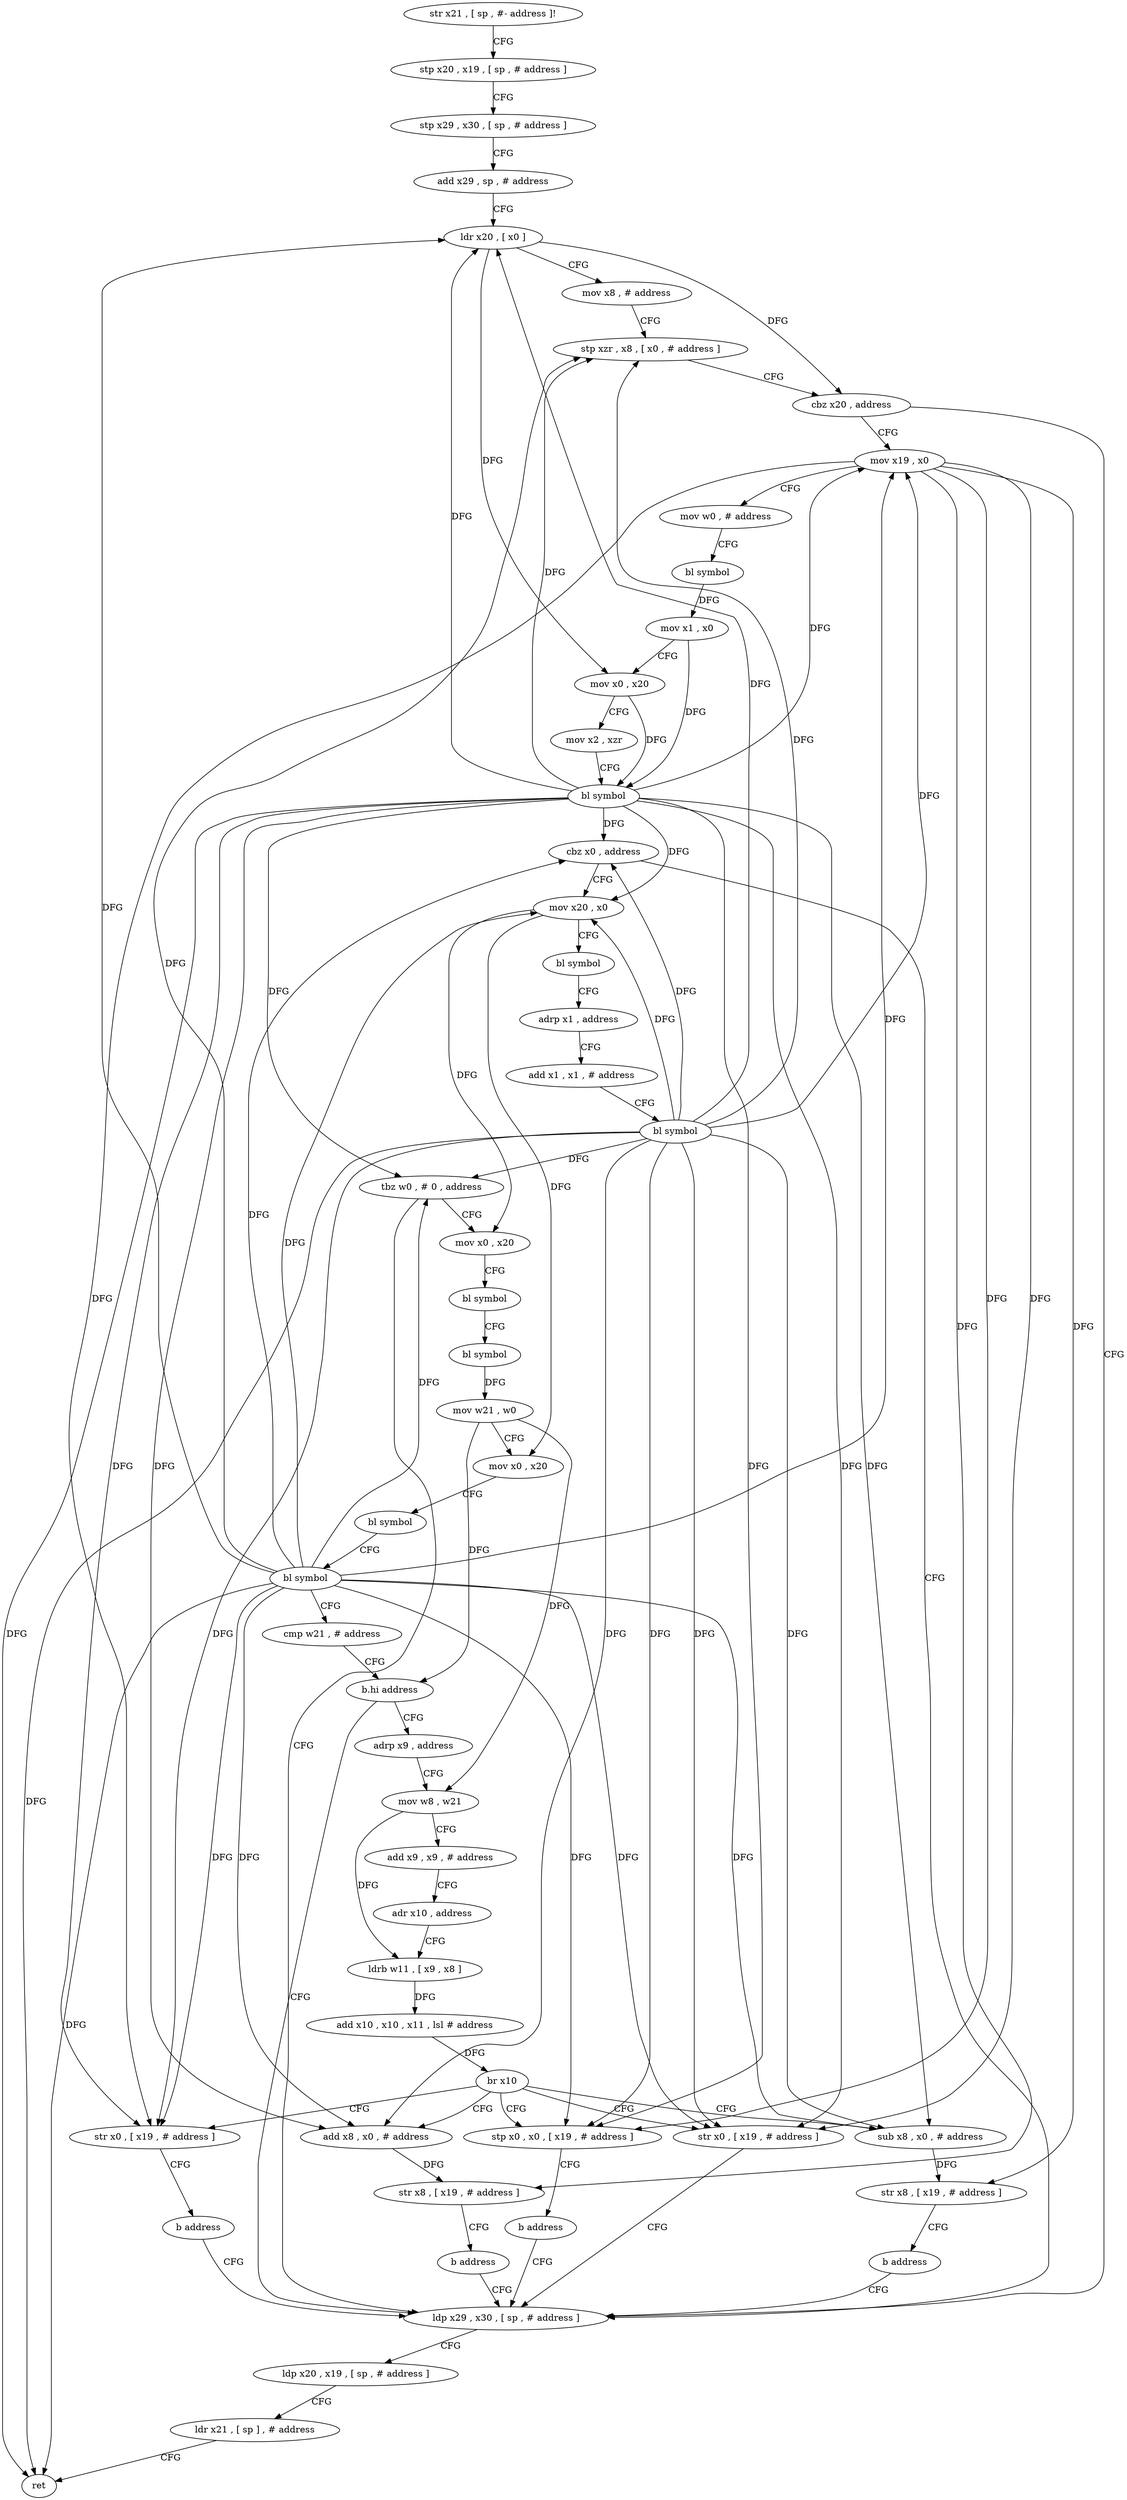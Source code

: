 digraph "func" {
"82384" [label = "str x21 , [ sp , #- address ]!" ]
"82388" [label = "stp x20 , x19 , [ sp , # address ]" ]
"82392" [label = "stp x29 , x30 , [ sp , # address ]" ]
"82396" [label = "add x29 , sp , # address" ]
"82400" [label = "ldr x20 , [ x0 ]" ]
"82404" [label = "mov x8 , # address" ]
"82408" [label = "stp xzr , x8 , [ x0 , # address ]" ]
"82412" [label = "cbz x20 , address" ]
"82580" [label = "ldp x29 , x30 , [ sp , # address ]" ]
"82416" [label = "mov x19 , x0" ]
"82584" [label = "ldp x20 , x19 , [ sp , # address ]" ]
"82588" [label = "ldr x21 , [ sp ] , # address" ]
"82592" [label = "ret" ]
"82420" [label = "mov w0 , # address" ]
"82424" [label = "bl symbol" ]
"82428" [label = "mov x1 , x0" ]
"82432" [label = "mov x0 , x20" ]
"82436" [label = "mov x2 , xzr" ]
"82440" [label = "bl symbol" ]
"82444" [label = "cbz x0 , address" ]
"82448" [label = "mov x20 , x0" ]
"82452" [label = "bl symbol" ]
"82456" [label = "adrp x1 , address" ]
"82460" [label = "add x1 , x1 , # address" ]
"82464" [label = "bl symbol" ]
"82468" [label = "tbz w0 , # 0 , address" ]
"82472" [label = "mov x0 , x20" ]
"82476" [label = "bl symbol" ]
"82480" [label = "bl symbol" ]
"82484" [label = "mov w21 , w0" ]
"82488" [label = "mov x0 , x20" ]
"82492" [label = "bl symbol" ]
"82496" [label = "bl symbol" ]
"82500" [label = "cmp w21 , # address" ]
"82504" [label = "b.hi address" ]
"82508" [label = "adrp x9 , address" ]
"82512" [label = "mov w8 , w21" ]
"82516" [label = "add x9 , x9 , # address" ]
"82520" [label = "adr x10 , address" ]
"82524" [label = "ldrb w11 , [ x9 , x8 ]" ]
"82528" [label = "add x10 , x10 , x11 , lsl # address" ]
"82532" [label = "br x10" ]
"82536" [label = "stp x0 , x0 , [ x19 , # address ]" ]
"82544" [label = "sub x8 , x0 , # address" ]
"82556" [label = "str x0 , [ x19 , # address ]" ]
"82564" [label = "add x8 , x0 , # address" ]
"82576" [label = "str x0 , [ x19 , # address ]" ]
"82540" [label = "b address" ]
"82548" [label = "str x8 , [ x19 , # address ]" ]
"82552" [label = "b address" ]
"82560" [label = "b address" ]
"82568" [label = "str x8 , [ x19 , # address ]" ]
"82572" [label = "b address" ]
"82384" -> "82388" [ label = "CFG" ]
"82388" -> "82392" [ label = "CFG" ]
"82392" -> "82396" [ label = "CFG" ]
"82396" -> "82400" [ label = "CFG" ]
"82400" -> "82404" [ label = "CFG" ]
"82400" -> "82412" [ label = "DFG" ]
"82400" -> "82432" [ label = "DFG" ]
"82404" -> "82408" [ label = "CFG" ]
"82408" -> "82412" [ label = "CFG" ]
"82412" -> "82580" [ label = "CFG" ]
"82412" -> "82416" [ label = "CFG" ]
"82580" -> "82584" [ label = "CFG" ]
"82416" -> "82420" [ label = "CFG" ]
"82416" -> "82536" [ label = "DFG" ]
"82416" -> "82548" [ label = "DFG" ]
"82416" -> "82556" [ label = "DFG" ]
"82416" -> "82568" [ label = "DFG" ]
"82416" -> "82576" [ label = "DFG" ]
"82584" -> "82588" [ label = "CFG" ]
"82588" -> "82592" [ label = "CFG" ]
"82420" -> "82424" [ label = "CFG" ]
"82424" -> "82428" [ label = "DFG" ]
"82428" -> "82432" [ label = "CFG" ]
"82428" -> "82440" [ label = "DFG" ]
"82432" -> "82436" [ label = "CFG" ]
"82432" -> "82440" [ label = "DFG" ]
"82436" -> "82440" [ label = "CFG" ]
"82440" -> "82444" [ label = "DFG" ]
"82440" -> "82400" [ label = "DFG" ]
"82440" -> "82408" [ label = "DFG" ]
"82440" -> "82416" [ label = "DFG" ]
"82440" -> "82592" [ label = "DFG" ]
"82440" -> "82448" [ label = "DFG" ]
"82440" -> "82468" [ label = "DFG" ]
"82440" -> "82536" [ label = "DFG" ]
"82440" -> "82544" [ label = "DFG" ]
"82440" -> "82556" [ label = "DFG" ]
"82440" -> "82564" [ label = "DFG" ]
"82440" -> "82576" [ label = "DFG" ]
"82444" -> "82580" [ label = "CFG" ]
"82444" -> "82448" [ label = "CFG" ]
"82448" -> "82452" [ label = "CFG" ]
"82448" -> "82472" [ label = "DFG" ]
"82448" -> "82488" [ label = "DFG" ]
"82452" -> "82456" [ label = "CFG" ]
"82456" -> "82460" [ label = "CFG" ]
"82460" -> "82464" [ label = "CFG" ]
"82464" -> "82468" [ label = "DFG" ]
"82464" -> "82400" [ label = "DFG" ]
"82464" -> "82408" [ label = "DFG" ]
"82464" -> "82416" [ label = "DFG" ]
"82464" -> "82444" [ label = "DFG" ]
"82464" -> "82448" [ label = "DFG" ]
"82464" -> "82592" [ label = "DFG" ]
"82464" -> "82536" [ label = "DFG" ]
"82464" -> "82544" [ label = "DFG" ]
"82464" -> "82556" [ label = "DFG" ]
"82464" -> "82564" [ label = "DFG" ]
"82464" -> "82576" [ label = "DFG" ]
"82468" -> "82580" [ label = "CFG" ]
"82468" -> "82472" [ label = "CFG" ]
"82472" -> "82476" [ label = "CFG" ]
"82476" -> "82480" [ label = "CFG" ]
"82480" -> "82484" [ label = "DFG" ]
"82484" -> "82488" [ label = "CFG" ]
"82484" -> "82504" [ label = "DFG" ]
"82484" -> "82512" [ label = "DFG" ]
"82488" -> "82492" [ label = "CFG" ]
"82492" -> "82496" [ label = "CFG" ]
"82496" -> "82500" [ label = "CFG" ]
"82496" -> "82400" [ label = "DFG" ]
"82496" -> "82408" [ label = "DFG" ]
"82496" -> "82416" [ label = "DFG" ]
"82496" -> "82444" [ label = "DFG" ]
"82496" -> "82448" [ label = "DFG" ]
"82496" -> "82468" [ label = "DFG" ]
"82496" -> "82592" [ label = "DFG" ]
"82496" -> "82536" [ label = "DFG" ]
"82496" -> "82544" [ label = "DFG" ]
"82496" -> "82556" [ label = "DFG" ]
"82496" -> "82564" [ label = "DFG" ]
"82496" -> "82576" [ label = "DFG" ]
"82500" -> "82504" [ label = "CFG" ]
"82504" -> "82580" [ label = "CFG" ]
"82504" -> "82508" [ label = "CFG" ]
"82508" -> "82512" [ label = "CFG" ]
"82512" -> "82516" [ label = "CFG" ]
"82512" -> "82524" [ label = "DFG" ]
"82516" -> "82520" [ label = "CFG" ]
"82520" -> "82524" [ label = "CFG" ]
"82524" -> "82528" [ label = "DFG" ]
"82528" -> "82532" [ label = "DFG" ]
"82532" -> "82536" [ label = "CFG" ]
"82532" -> "82544" [ label = "CFG" ]
"82532" -> "82556" [ label = "CFG" ]
"82532" -> "82564" [ label = "CFG" ]
"82532" -> "82576" [ label = "CFG" ]
"82536" -> "82540" [ label = "CFG" ]
"82544" -> "82548" [ label = "DFG" ]
"82556" -> "82560" [ label = "CFG" ]
"82564" -> "82568" [ label = "DFG" ]
"82576" -> "82580" [ label = "CFG" ]
"82540" -> "82580" [ label = "CFG" ]
"82548" -> "82552" [ label = "CFG" ]
"82552" -> "82580" [ label = "CFG" ]
"82560" -> "82580" [ label = "CFG" ]
"82568" -> "82572" [ label = "CFG" ]
"82572" -> "82580" [ label = "CFG" ]
}
